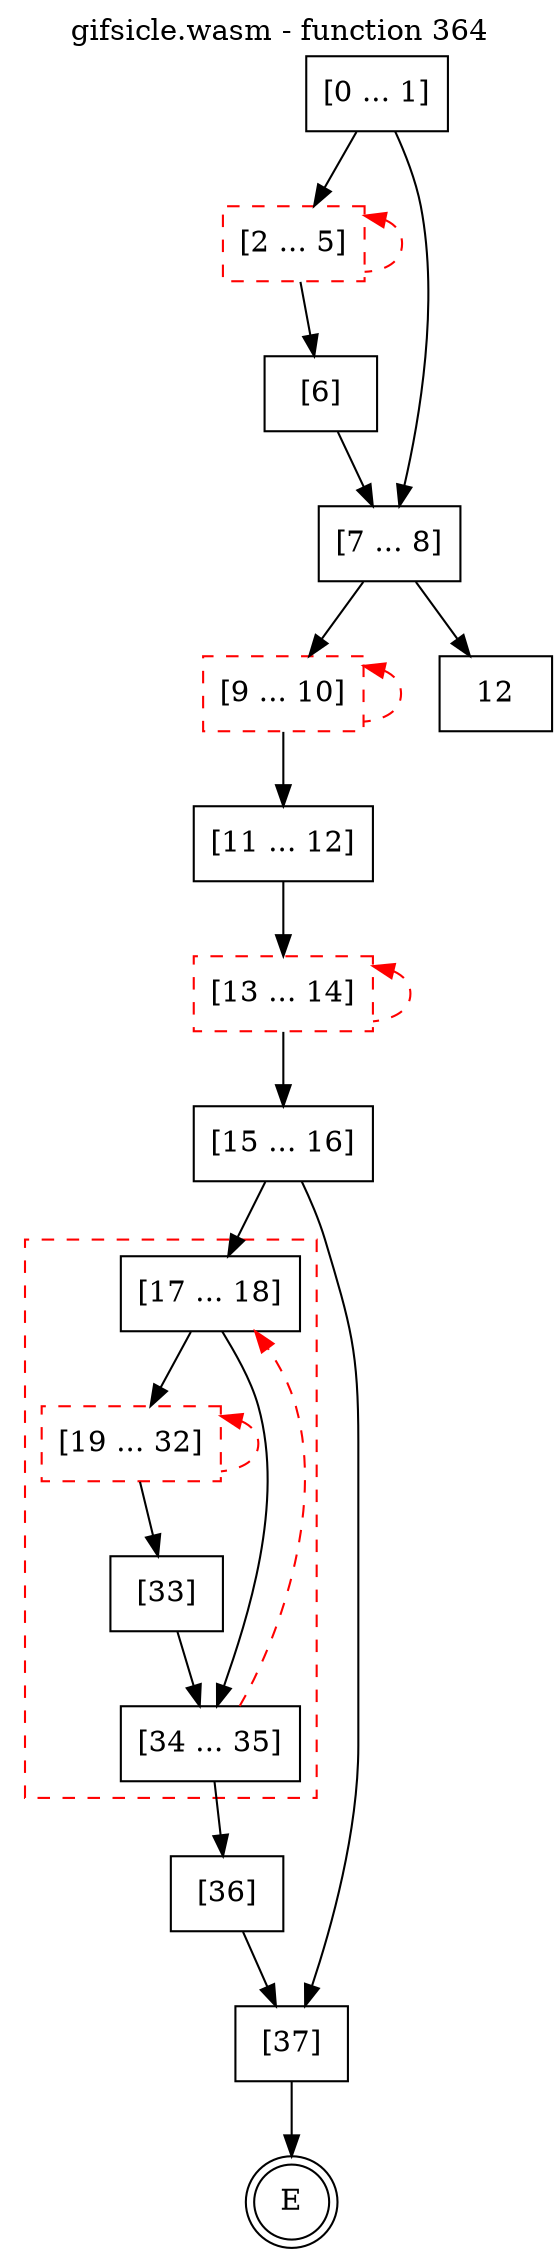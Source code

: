 digraph finite_state_machine {
    label = "gifsicle.wasm - function 364"
    labelloc =  t
    labelfontsize = 16
    labelfontcolor = black
    labelfontname = "Helvetica"
    node [shape = doublecircle]; E ;
    node [shape = box];
    node [shape=box, color=black, style=solid] 0[label="[0 ... 1]"]
    node [shape=box, color=red, style=dashed] 2[label="[2 ... 5]"]
    node [shape=box, color=black, style=solid] 6[label="[6]"]
    node [shape=box, color=black, style=solid] 7[label="[7 ... 8]"]
    node [shape=box, color=red, style=dashed] 9[label="[9 ... 10]"]
    node [shape=box, color=black, style=solid] 11[label="[11 ... 12]"]
    node [shape=box, color=red, style=dashed] 13[label="[13 ... 14]"]
    node [shape=box, color=black, style=solid] 15[label="[15 ... 16]"]
    subgraph cluster_17{
    label = "";
    style = dashed color = red;
    node [shape=box, color=black, style=solid] 17[label="[17 ... 18]"]
    node [shape=box, color=red, style=dashed] 19[label="[19 ... 32]"]
    node [shape=box, color=black, style=solid] 33[label="[33]"]
    node [shape=box, color=black, style=solid] 34[label="[34 ... 35]"]
    }
    node [shape=box, color=black, style=solid] 36[label="[36]"]
    node [shape=box, color=black, style=solid] 37[label="[37]"]
    0 -> 2;
    0 -> 7;
    2 -> 6;
    2 -> 2[style="dashed" color="red" dir=back];
    6 -> 7;
    7 -> 9;
    7 -> 12;
    9 -> 11;
    9 -> 9[style="dashed" color="red" dir=back];
    11 -> 13;
    13 -> 15;
    13 -> 13[style="dashed" color="red" dir=back];
    15 -> 17;
    15 -> 37;
    17 -> 19;
    17 -> 34;
    19 -> 33;
    19 -> 19[style="dashed" color="red" dir=back];
    33 -> 34;
    34 -> 17[style="dashed" color="red"];
    34 -> 36;
    36 -> 37;
    37 -> E;
}
